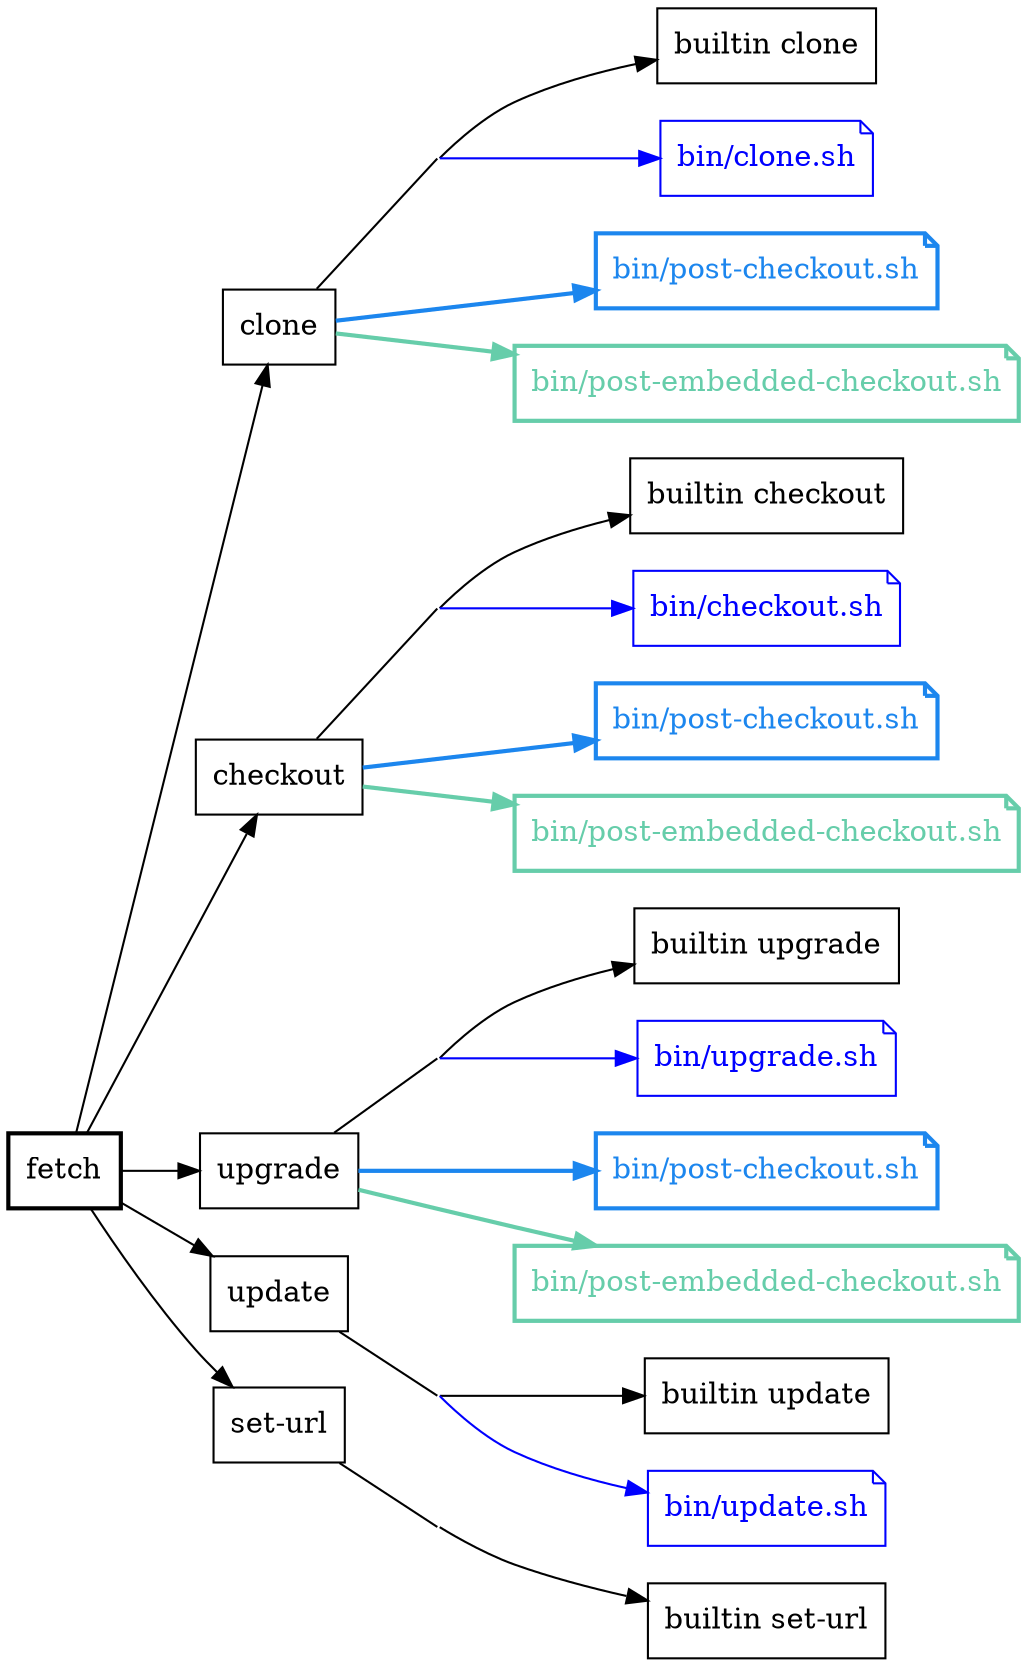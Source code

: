 digraph scripts {
   rankdir=LR

   node [ shape="box" ]

   "fetch" [ color="mauve", fontcolor="mauve", penwidth=2 ]

   "fetch" -> "clone"
   "fetch" -> "checkout"
   "fetch" -> "upgrade"
   "fetch" -> "update"
   "fetch" -> "set-url"

   {
      rank="same";

      node [ label="", fixedsize=true, width=0, height=0, style="invis"]

      "invis clone"
      "invis checkout"
      "invis upgrade"
      "invis update"
      "invis set-url"
   }

   {
      rank="same";

      node [ shape="box" ]
      "builtin checkout"
      "builtin clone"
      "builtin set-url"
      "builtin update"
      "builtin upgrade"

      node [ shape="note", color="blue", fontcolor="blue" ]

      "bin/clone.sh"
      "bin/checkout.sh"
      "bin/update.sh"
      "bin/upgrade.sh"

      node [ shape="note", color="dodgerblue2", fontcolor="dodgerblue2", penwidth=2 ]

      "bin/post-checkout.sh 1"          [ label="bin/post-checkout.sh" ]
      "bin/post-checkout.sh 2"          [ label="bin/post-checkout.sh" ]
      "bin/post-checkout.sh 3"          [ label="bin/post-checkout.sh" ]

      node [ shape="note", color="aquamarine3", fontcolor="aquamarine3", penwidth=2 ]

      "bin/post-embedded-checkout.sh 1" [ label="bin/post-embedded-checkout.sh" ]
      "bin/post-embedded-checkout.sh 2" [ label="bin/post-embedded-checkout.sh" ]
      "bin/post-embedded-checkout.sh 3" [ label="bin/post-embedded-checkout.sh" ]
   }

   edge [ fontcolor="dodgerblue2", color="dodgerblue2", penwidth=2]

   "clone"    -> "bin/post-checkout.sh 1"
   "checkout" -> "bin/post-checkout.sh 2"
   "upgrade"  -> "bin/post-checkout.sh 3"

   edge [ color="aquamarine3", fontcolor="aquamarine3" ]

   "clone"    -> "bin/post-embedded-checkout.sh 1"
   "checkout" -> "bin/post-embedded-checkout.sh 2"
   "upgrade"  -> "bin/post-embedded-checkout.sh 3"

   edge [ color="black", fontcolor="black", penwidth=1  ]

   "clone" -> "invis clone" [ arrowhead="none"]
   "invis clone" -> "bin/clone.sh" [ fontcolor="blue", color="blue" ]
   "invis clone" -> "builtin clone"

   "checkout" -> "invis checkout" [ arrowhead="none"]
   "invis checkout" -> "bin/checkout.sh" [ fontcolor="blue", color="blue" ]
   "invis checkout" -> "builtin checkout"

   "upgrade" -> "invis upgrade" [ arrowhead="none"]
   "invis upgrade" -> "bin/upgrade.sh" [ fontcolor="blue", color="blue" ]
   "invis upgrade" -> "builtin upgrade"

   "update" -> "invis update" [ arrowhead="none"]
   "invis update" -> "bin/update.sh" [ fontcolor="blue", color="blue" ]
   "invis update" -> "builtin update"

   "set-url" -> "invis set-url" [ arrowhead="none"]
   "invis set-url" -> "builtin set-url"
}